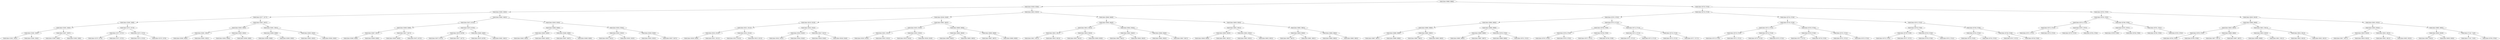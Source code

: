 digraph G{
1289296367 [label="Node{data=[6686, 6686]}"]
1289296367 -> 1705974595
1705974595 [label="Node{data=[6508, 6508]}"]
1705974595 -> 1292187474
1292187474 [label="Node{data=[6395, 6395]}"]
1292187474 -> 433336667
433336667 [label="Node{data=[3577, 3577]}"]
433336667 -> 499533295
499533295 [label="Node{data=[3569, 3569]}"]
499533295 -> 3026967
3026967 [label="Node{data=[3565, 3565]}"]
3026967 -> 1685403879
1685403879 [label="Node{data=[3563, 3563]}"]
1685403879 -> 1553171419
1553171419 [label="Node{data=[3562, 3562]}"]
1685403879 -> 1934970011
1934970011 [label="Node{data=[3564, 3564]}"]
3026967 -> 34239598
34239598 [label="Node{data=[3567, 3567]}"]
34239598 -> 1333118664
1333118664 [label="Node{data=[3566, 3566]}"]
34239598 -> 263719334
263719334 [label="Node{data=[3568, 3568]}"]
499533295 -> 1456520542
1456520542 [label="Node{data=[3573, 3573]}"]
1456520542 -> 120064750
120064750 [label="Node{data=[3571, 3571]}"]
120064750 -> 1711988549
1711988549 [label="Node{data=[3570, 3570]}"]
120064750 -> 699404059
699404059 [label="Node{data=[3572, 3572]}"]
1456520542 -> 2061069630
2061069630 [label="Node{data=[3575, 3575]}"]
2061069630 -> 1029797873
1029797873 [label="Node{data=[3574, 3574]}"]
2061069630 -> 220297199
220297199 [label="Node{data=[3576, 3576]}"]
433336667 -> 616593799
616593799 [label="Node{data=[6387, 6387]}"]
616593799 -> 356597948
356597948 [label="Node{data=[6383, 6383]}"]
356597948 -> 598307610
598307610 [label="Node{data=[6381, 6381]}"]
598307610 -> 632419983
632419983 [label="Node{data=[6380, 6380]}"]
598307610 -> 35307519
35307519 [label="Node{data=[6382, 6382]}"]
356597948 -> 499207072
499207072 [label="Node{data=[6385, 6385]}"]
499207072 -> 1964563105
1964563105 [label="Node{data=[6384, 6384]}"]
499207072 -> 1605848835
1605848835 [label="Node{data=[6386, 6386]}"]
616593799 -> 134604365
134604365 [label="Node{data=[6391, 6391]}"]
134604365 -> 529412262
529412262 [label="Node{data=[6389, 6389]}"]
529412262 -> 745548836
745548836 [label="Node{data=[6388, 6388]}"]
529412262 -> 1230680574
1230680574 [label="Node{data=[6390, 6390]}"]
134604365 -> 1850347798
1850347798 [label="Node{data=[6393, 6393]}"]
1850347798 -> 3082105
3082105 [label="Node{data=[6392, 6392]}"]
1850347798 -> 764611156
764611156 [label="Node{data=[6394, 6394]}"]
1292187474 -> 828021593
828021593 [label="Node{data=[6482, 6482]}"]
828021593 -> 254213829
254213829 [label="Node{data=[6474, 6474]}"]
254213829 -> 2009740439
2009740439 [label="Node{data=[6399, 6399]}"]
2009740439 -> 1119768976
1119768976 [label="Node{data=[6397, 6397]}"]
1119768976 -> 668703437
668703437 [label="Node{data=[6396, 6396]}"]
1119768976 -> 531863589
531863589 [label="Node{data=[6398, 6398]}"]
2009740439 -> 972777928
972777928 [label="Node{data=[6417, 6417]}"]
972777928 -> 167353782
167353782 [label="Node{data=[6400, 6400]}"]
972777928 -> 1913615286
1913615286 [label="Node{data=[6473, 6473]}"]
254213829 -> 1904131938
1904131938 [label="Node{data=[6478, 6478]}"]
1904131938 -> 329854380
329854380 [label="Node{data=[6476, 6476]}"]
329854380 -> 1459099202
1459099202 [label="Node{data=[6475, 6475]}"]
329854380 -> 1600343528
1600343528 [label="Node{data=[6477, 6477]}"]
1904131938 -> 1533177033
1533177033 [label="Node{data=[6480, 6480]}"]
1533177033 -> 33357380
33357380 [label="Node{data=[6479, 6479]}"]
1533177033 -> 388014655
388014655 [label="Node{data=[6481, 6481]}"]
828021593 -> 1382654270
1382654270 [label="Node{data=[6500, 6500]}"]
1382654270 -> 447056798
447056798 [label="Node{data=[6486, 6486]}"]
447056798 -> 2093828176
2093828176 [label="Node{data=[6484, 6484]}"]
2093828176 -> 1861106860
1861106860 [label="Node{data=[6483, 6483]}"]
2093828176 -> 1905332254
1905332254 [label="Node{data=[6485, 6485]}"]
447056798 -> 1205767369
1205767369 [label="Node{data=[6488, 6488]}"]
1205767369 -> 1372046250
1372046250 [label="Node{data=[6487, 6487]}"]
1205767369 -> 1314098786
1314098786 [label="Node{data=[6499, 6499]}"]
1382654270 -> 926643798
926643798 [label="Node{data=[6504, 6504]}"]
926643798 -> 70257852
70257852 [label="Node{data=[6502, 6502]}"]
70257852 -> 1795511555
1795511555 [label="Node{data=[6501, 6501]}"]
70257852 -> 972547743
972547743 [label="Node{data=[6503, 6503]}"]
926643798 -> 1435680305
1435680305 [label="Node{data=[6506, 6506]}"]
1435680305 -> 1371737555
1371737555 [label="Node{data=[6505, 6505]}"]
1435680305 -> 271574949
271574949 [label="Node{data=[6507, 6507]}"]
1705974595 -> 384448545
384448545 [label="Node{data=[6610, 6610]}"]
384448545 -> 1447653371
1447653371 [label="Node{data=[6549, 6549]}"]
1447653371 -> 531451252
531451252 [label="Node{data=[6516, 6516]}"]
531451252 -> 1892713451
1892713451 [label="Node{data=[6512, 6512]}"]
1892713451 -> 935102176
935102176 [label="Node{data=[6510, 6510]}"]
935102176 -> 706154843
706154843 [label="Node{data=[6509, 6509]}"]
935102176 -> 1596211072
1596211072 [label="Node{data=[6511, 6511]}"]
1892713451 -> 731852884
731852884 [label="Node{data=[6514, 6514]}"]
731852884 -> 2017929281
2017929281 [label="Node{data=[6513, 6513]}"]
731852884 -> 1783129051
1783129051 [label="Node{data=[6515, 6515]}"]
531451252 -> 342788397
342788397 [label="Node{data=[6545, 6545]}"]
342788397 -> 1176573540
1176573540 [label="Node{data=[6543, 6543]}"]
1176573540 -> 132459457
132459457 [label="Node{data=[6542, 6542]}"]
1176573540 -> 781895261
781895261 [label="Node{data=[6544, 6544]}"]
342788397 -> 1314719042
1314719042 [label="Node{data=[6547, 6547]}"]
1314719042 -> 112859
112859 [label="Node{data=[6546, 6546]}"]
1314719042 -> 781459513
781459513 [label="Node{data=[6548, 6548]}"]
1447653371 -> 1455727512
1455727512 [label="Node{data=[6602, 6602]}"]
1455727512 -> 1888869143
1888869143 [label="Node{data=[6553, 6553]}"]
1888869143 -> 2103403198
2103403198 [label="Node{data=[6551, 6551]}"]
2103403198 -> 1917124804
1917124804 [label="Node{data=[6550, 6550]}"]
2103403198 -> 24032631
24032631 [label="Node{data=[6552, 6552]}"]
1888869143 -> 1602063150
1602063150 [label="Node{data=[6555, 6555]}"]
1602063150 -> 1496402157
1496402157 [label="Node{data=[6554, 6554]}"]
1602063150 -> 52965423
52965423 [label="Node{data=[6556, 6556]}"]
1455727512 -> 1998186544
1998186544 [label="Node{data=[6606, 6606]}"]
1998186544 -> 1141782790
1141782790 [label="Node{data=[6604, 6604]}"]
1141782790 -> 388720458
388720458 [label="Node{data=[6603, 6603]}"]
1141782790 -> 1430291656
1430291656 [label="Node{data=[6605, 6605]}"]
1998186544 -> 1839246904
1839246904 [label="Node{data=[6608, 6608]}"]
1839246904 -> 1481862275
1481862275 [label="Node{data=[6607, 6607]}"]
1839246904 -> 336478708
336478708 [label="Node{data=[6609, 6609]}"]
384448545 -> 1169809785
1169809785 [label="Node{data=[6648, 6648]}"]
1169809785 -> 754992792
754992792 [label="Node{data=[6640, 6640]}"]
754992792 -> 1861488847
1861488847 [label="Node{data=[6614, 6614]}"]
1861488847 -> 143916292
143916292 [label="Node{data=[6612, 6612]}"]
143916292 -> 36398918
36398918 [label="Node{data=[6611, 6611]}"]
143916292 -> 766563613
766563613 [label="Node{data=[6613, 6613]}"]
1861488847 -> 1661786636
1661786636 [label="Node{data=[6616, 6616]}"]
1661786636 -> 1960865972
1960865972 [label="Node{data=[6615, 6615]}"]
1661786636 -> 765995065
765995065 [label="Node{data=[6639, 6639]}"]
754992792 -> 110827692
110827692 [label="Node{data=[6644, 6644]}"]
110827692 -> 54685385
54685385 [label="Node{data=[6642, 6642]}"]
54685385 -> 1959840709
1959840709 [label="Node{data=[6641, 6641]}"]
54685385 -> 416664710
416664710 [label="Node{data=[6643, 6643]}"]
110827692 -> 1188428104
1188428104 [label="Node{data=[6646, 6646]}"]
1188428104 -> 1450308477
1450308477 [label="Node{data=[6645, 6645]}"]
1188428104 -> 604869781
604869781 [label="Node{data=[6647, 6647]}"]
1169809785 -> 311086446
311086446 [label="Node{data=[6656, 6656]}"]
311086446 -> 2080143822
2080143822 [label="Node{data=[6652, 6652]}"]
2080143822 -> 584030167
584030167 [label="Node{data=[6650, 6650]}"]
584030167 -> 1789789735
1789789735 [label="Node{data=[6649, 6649]}"]
584030167 -> 780879777
780879777 [label="Node{data=[6651, 6651]}"]
2080143822 -> 916552119
916552119 [label="Node{data=[6654, 6654]}"]
916552119 -> 1754145179
1754145179 [label="Node{data=[6653, 6653]}"]
916552119 -> 1921748371
1921748371 [label="Node{data=[6655, 6655]}"]
311086446 -> 105474604
105474604 [label="Node{data=[6682, 6682]}"]
105474604 -> 991483795
991483795 [label="Node{data=[6658, 6658]}"]
991483795 -> 579058578
579058578 [label="Node{data=[6657, 6657]}"]
991483795 -> 214588740
214588740 [label="Node{data=[6681, 6681]}"]
105474604 -> 1092570875
1092570875 [label="Node{data=[6684, 6684]}"]
1092570875 -> 1019657476
1019657476 [label="Node{data=[6683, 6683]}"]
1092570875 -> 52878885
52878885 [label="Node{data=[6685, 6685]}"]
1289296367 -> 1566081912
1566081912 [label="Node{data=[6750, 6750]}"]
1566081912 -> 1712027326
1712027326 [label="Node{data=[6718, 6718]}"]
1712027326 -> 1873594854
1873594854 [label="Node{data=[6702, 6702]}"]
1873594854 -> 1515124160
1515124160 [label="Node{data=[6694, 6694]}"]
1515124160 -> 1133833906
1133833906 [label="Node{data=[6690, 6690]}"]
1133833906 -> 2115493624
2115493624 [label="Node{data=[6688, 6688]}"]
2115493624 -> 2004732709
2004732709 [label="Node{data=[6687, 6687]}"]
2115493624 -> 1513144575
1513144575 [label="Node{data=[6689, 6689]}"]
1133833906 -> 1043682421
1043682421 [label="Node{data=[6692, 6692]}"]
1043682421 -> 2115353941
2115353941 [label="Node{data=[6691, 6691]}"]
1043682421 -> 1730704721
1730704721 [label="Node{data=[6693, 6693]}"]
1515124160 -> 1002665587
1002665587 [label="Node{data=[6698, 6698]}"]
1002665587 -> 792791938
792791938 [label="Node{data=[6696, 6696]}"]
792791938 -> 2087580714
2087580714 [label="Node{data=[6695, 6695]}"]
792791938 -> 1489732619
1489732619 [label="Node{data=[6697, 6697]}"]
1002665587 -> 2015039887
2015039887 [label="Node{data=[6700, 6700]}"]
2015039887 -> 1604388885
1604388885 [label="Node{data=[6699, 6699]}"]
2015039887 -> 1283353455
1283353455 [label="Node{data=[6701, 6701]}"]
1873594854 -> 1217484087
1217484087 [label="Node{data=[6710, 6710]}"]
1217484087 -> 1747362499
1747362499 [label="Node{data=[6706, 6706]}"]
1747362499 -> 1066462834
1066462834 [label="Node{data=[6704, 6704]}"]
1066462834 -> 712700
712700 [label="Node{data=[6703, 6703]}"]
1066462834 -> 1123031591
1123031591 [label="Node{data=[6705, 6705]}"]
1747362499 -> 530421760
530421760 [label="Node{data=[6708, 6708]}"]
530421760 -> 667289343
667289343 [label="Node{data=[6707, 6707]}"]
530421760 -> 1910888644
1910888644 [label="Node{data=[6709, 6709]}"]
1217484087 -> 856086013
856086013 [label="Node{data=[6714, 6714]}"]
856086013 -> 1084753413
1084753413 [label="Node{data=[6712, 6712]}"]
1084753413 -> 1473118481
1473118481 [label="Node{data=[6711, 6711]}"]
1084753413 -> 145932500
145932500 [label="Node{data=[6713, 6713]}"]
856086013 -> 228476162
228476162 [label="Node{data=[6716, 6716]}"]
228476162 -> 218559130
218559130 [label="Node{data=[6715, 6715]}"]
228476162 -> 711441570
711441570 [label="Node{data=[6717, 6717]}"]
1712027326 -> 885882202
885882202 [label="Node{data=[6734, 6734]}"]
885882202 -> 1266976916
1266976916 [label="Node{data=[6726, 6726]}"]
1266976916 -> 1898721628
1898721628 [label="Node{data=[6722, 6722]}"]
1898721628 -> 1715016055
1715016055 [label="Node{data=[6720, 6720]}"]
1715016055 -> 968984391
968984391 [label="Node{data=[6719, 6719]}"]
1715016055 -> 1450076355
1450076355 [label="Node{data=[6721, 6721]}"]
1898721628 -> 1188566403
1188566403 [label="Node{data=[6724, 6724]}"]
1188566403 -> 1749288582
1749288582 [label="Node{data=[6723, 6723]}"]
1188566403 -> 1569345398
1569345398 [label="Node{data=[6725, 6725]}"]
1266976916 -> 2022120564
2022120564 [label="Node{data=[6730, 6730]}"]
2022120564 -> 2121624298
2121624298 [label="Node{data=[6728, 6728]}"]
2121624298 -> 911029140
911029140 [label="Node{data=[6727, 6727]}"]
2121624298 -> 968043476
968043476 [label="Node{data=[6729, 6729]}"]
2022120564 -> 2039997482
2039997482 [label="Node{data=[6732, 6732]}"]
2039997482 -> 752935880
752935880 [label="Node{data=[6731, 6731]}"]
2039997482 -> 1945023571
1945023571 [label="Node{data=[6733, 6733]}"]
885882202 -> 1394859121
1394859121 [label="Node{data=[6742, 6742]}"]
1394859121 -> 366204043
366204043 [label="Node{data=[6738, 6738]}"]
366204043 -> 1049004890
1049004890 [label="Node{data=[6736, 6736]}"]
1049004890 -> 952958197
952958197 [label="Node{data=[6735, 6735]}"]
1049004890 -> 1967226825
1967226825 [label="Node{data=[6737, 6737]}"]
366204043 -> 2126355046
2126355046 [label="Node{data=[6740, 6740]}"]
2126355046 -> 1961562800
1961562800 [label="Node{data=[6739, 6739]}"]
2126355046 -> 723481484
723481484 [label="Node{data=[6741, 6741]}"]
1394859121 -> 1432288785
1432288785 [label="Node{data=[6746, 6746]}"]
1432288785 -> 1201807478
1201807478 [label="Node{data=[6744, 6744]}"]
1201807478 -> 1802552480
1802552480 [label="Node{data=[6743, 6743]}"]
1201807478 -> 992168273
992168273 [label="Node{data=[6745, 6745]}"]
1432288785 -> 430937682
430937682 [label="Node{data=[6748, 6748]}"]
430937682 -> 1331209345
1331209345 [label="Node{data=[6747, 6747]}"]
430937682 -> 576732174
576732174 [label="Node{data=[6749, 6749]}"]
1566081912 -> 52990162
52990162 [label="Node{data=[6793, 6793]}"]
52990162 -> 1716554723
1716554723 [label="Node{data=[6785, 6785]}"]
1716554723 -> 1822840580
1822840580 [label="Node{data=[6754, 6754]}"]
1822840580 -> 1325762258
1325762258 [label="Node{data=[6752, 6752]}"]
1325762258 -> 149696992
149696992 [label="Node{data=[6751, 6751]}"]
1325762258 -> 1778498701
1778498701 [label="Node{data=[6753, 6753]}"]
1822840580 -> 885119166
885119166 [label="Node{data=[6767, 6767]}"]
885119166 -> 1460792290
1460792290 [label="Node{data=[6755, 6755]}"]
885119166 -> 1050391505
1050391505 [label="Node{data=[6784, 6784]}"]
1716554723 -> 1494848859
1494848859 [label="Node{data=[6789, 6789]}"]
1494848859 -> 1671930606
1671930606 [label="Node{data=[6787, 6787]}"]
1671930606 -> 993074051
993074051 [label="Node{data=[6786, 6786]}"]
1671930606 -> 1482109455
1482109455 [label="Node{data=[6788, 6788]}"]
1494848859 -> 1307694867
1307694867 [label="Node{data=[6791, 6791]}"]
1307694867 -> 320842897
320842897 [label="Node{data=[6790, 6790]}"]
1307694867 -> 549539954
549539954 [label="Node{data=[6792, 6792]}"]
52990162 -> 1097320751
1097320751 [label="Node{data=[6916, 6916]}"]
1097320751 -> 40752991
40752991 [label="Node{data=[6908, 6908]}"]
40752991 -> 1819842727
1819842727 [label="Node{data=[6835, 6835]}"]
1819842727 -> 1183844250
1183844250 [label="Node{data=[6795, 6795]}"]
1183844250 -> 960598230
960598230 [label="Node{data=[6794, 6794]}"]
1183844250 -> 1434091406
1434091406 [label="Node{data=[6796, 6796]}"]
1819842727 -> 2112841766
2112841766 [label="Node{data=[6886, 6886]}"]
2112841766 -> 998579414
998579414 [label="Node{data=[6877, 6877]}"]
2112841766 -> 251128912
251128912 [label="Node{data=[6907, 6907]}"]
40752991 -> 150430735
150430735 [label="Node{data=[6912, 6912]}"]
150430735 -> 241140591
241140591 [label="Node{data=[6910, 6910]}"]
241140591 -> 498032094
498032094 [label="Node{data=[6909, 6909]}"]
241140591 -> 747349847
747349847 [label="Node{data=[6911, 6911]}"]
150430735 -> 527399381
527399381 [label="Node{data=[6914, 6914]}"]
527399381 -> 1834603948
1834603948 [label="Node{data=[6913, 6913]}"]
527399381 -> 176104564
176104564 [label="Node{data=[6915, 6915]}"]
1097320751 -> 2067766131
2067766131 [label="Node{data=[6924, 6924]}"]
2067766131 -> 528147472
528147472 [label="Node{data=[6920, 6920]}"]
528147472 -> 1018017510
1018017510 [label="Node{data=[6918, 6918]}"]
1018017510 -> 1333950851
1333950851 [label="Node{data=[6917, 6917]}"]
1018017510 -> 1222739715
1222739715 [label="Node{data=[6919, 6919]}"]
528147472 -> 15970411
15970411 [label="Node{data=[6922, 6922]}"]
15970411 -> 1362635797
1362635797 [label="Node{data=[6921, 6921]}"]
15970411 -> 229251536
229251536 [label="Node{data=[6923, 6923]}"]
2067766131 -> 1228365561
1228365561 [label="Node{data=[6965, 6965]}"]
1228365561 -> 1423626076
1423626076 [label="Node{data=[6926, 6926]}"]
1423626076 -> 1150421334
1150421334 [label="Node{data=[6925, 6925]}"]
1423626076 -> 430697613
430697613 [label="Node{data=[6939, 6939]}"]
1228365561 -> 1788389847
1788389847 [label="Node{data=[7140, 7140]}"]
1788389847 -> 1748642807
1748642807 [label="Node{data=[7103, 7103]}"]
1788389847 -> 1018578719
1018578719 [label="Node{data=[8794, 8794]}"]
}